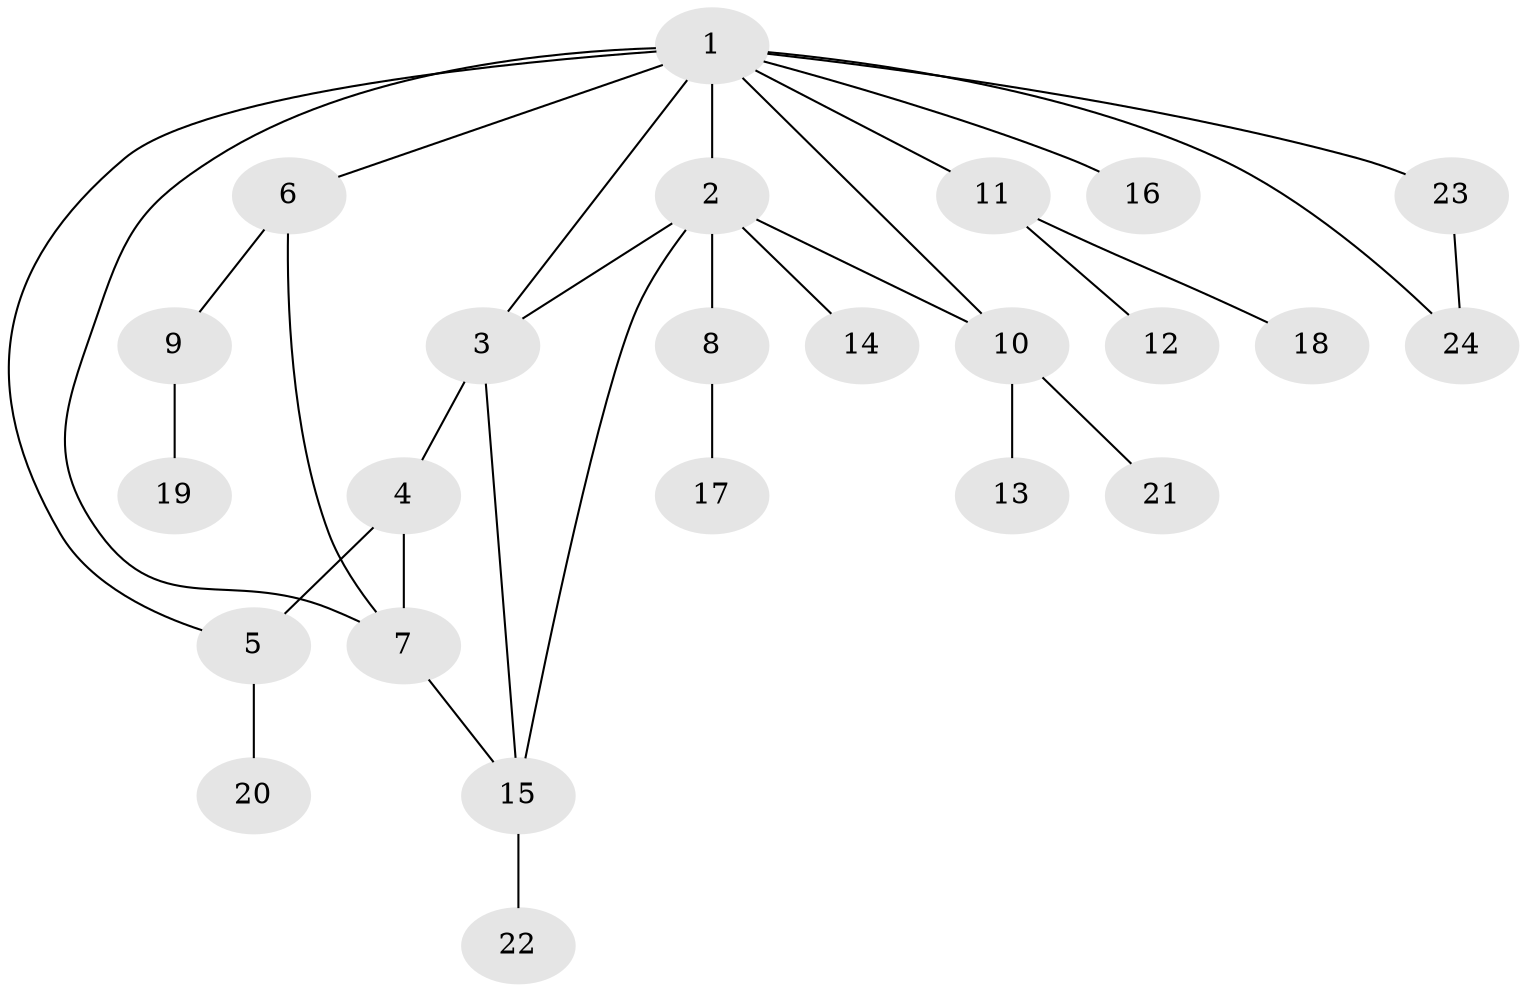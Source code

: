 // original degree distribution, {4: 0.0625, 3: 0.08333333333333333, 5: 0.0625, 7: 0.0625, 6: 0.041666666666666664, 1: 0.5, 2: 0.1875}
// Generated by graph-tools (version 1.1) at 2025/37/03/09/25 02:37:46]
// undirected, 24 vertices, 31 edges
graph export_dot {
graph [start="1"]
  node [color=gray90,style=filled];
  1;
  2;
  3;
  4;
  5;
  6;
  7;
  8;
  9;
  10;
  11;
  12;
  13;
  14;
  15;
  16;
  17;
  18;
  19;
  20;
  21;
  22;
  23;
  24;
  1 -- 2 [weight=1.0];
  1 -- 3 [weight=1.0];
  1 -- 5 [weight=1.0];
  1 -- 6 [weight=2.0];
  1 -- 7 [weight=1.0];
  1 -- 10 [weight=1.0];
  1 -- 11 [weight=1.0];
  1 -- 16 [weight=1.0];
  1 -- 23 [weight=1.0];
  1 -- 24 [weight=1.0];
  2 -- 3 [weight=1.0];
  2 -- 8 [weight=1.0];
  2 -- 10 [weight=1.0];
  2 -- 14 [weight=1.0];
  2 -- 15 [weight=1.0];
  3 -- 4 [weight=1.0];
  3 -- 15 [weight=1.0];
  4 -- 5 [weight=4.0];
  4 -- 7 [weight=1.0];
  5 -- 20 [weight=1.0];
  6 -- 7 [weight=1.0];
  6 -- 9 [weight=2.0];
  7 -- 15 [weight=1.0];
  8 -- 17 [weight=1.0];
  9 -- 19 [weight=1.0];
  10 -- 13 [weight=2.0];
  10 -- 21 [weight=1.0];
  11 -- 12 [weight=1.0];
  11 -- 18 [weight=1.0];
  15 -- 22 [weight=1.0];
  23 -- 24 [weight=1.0];
}
